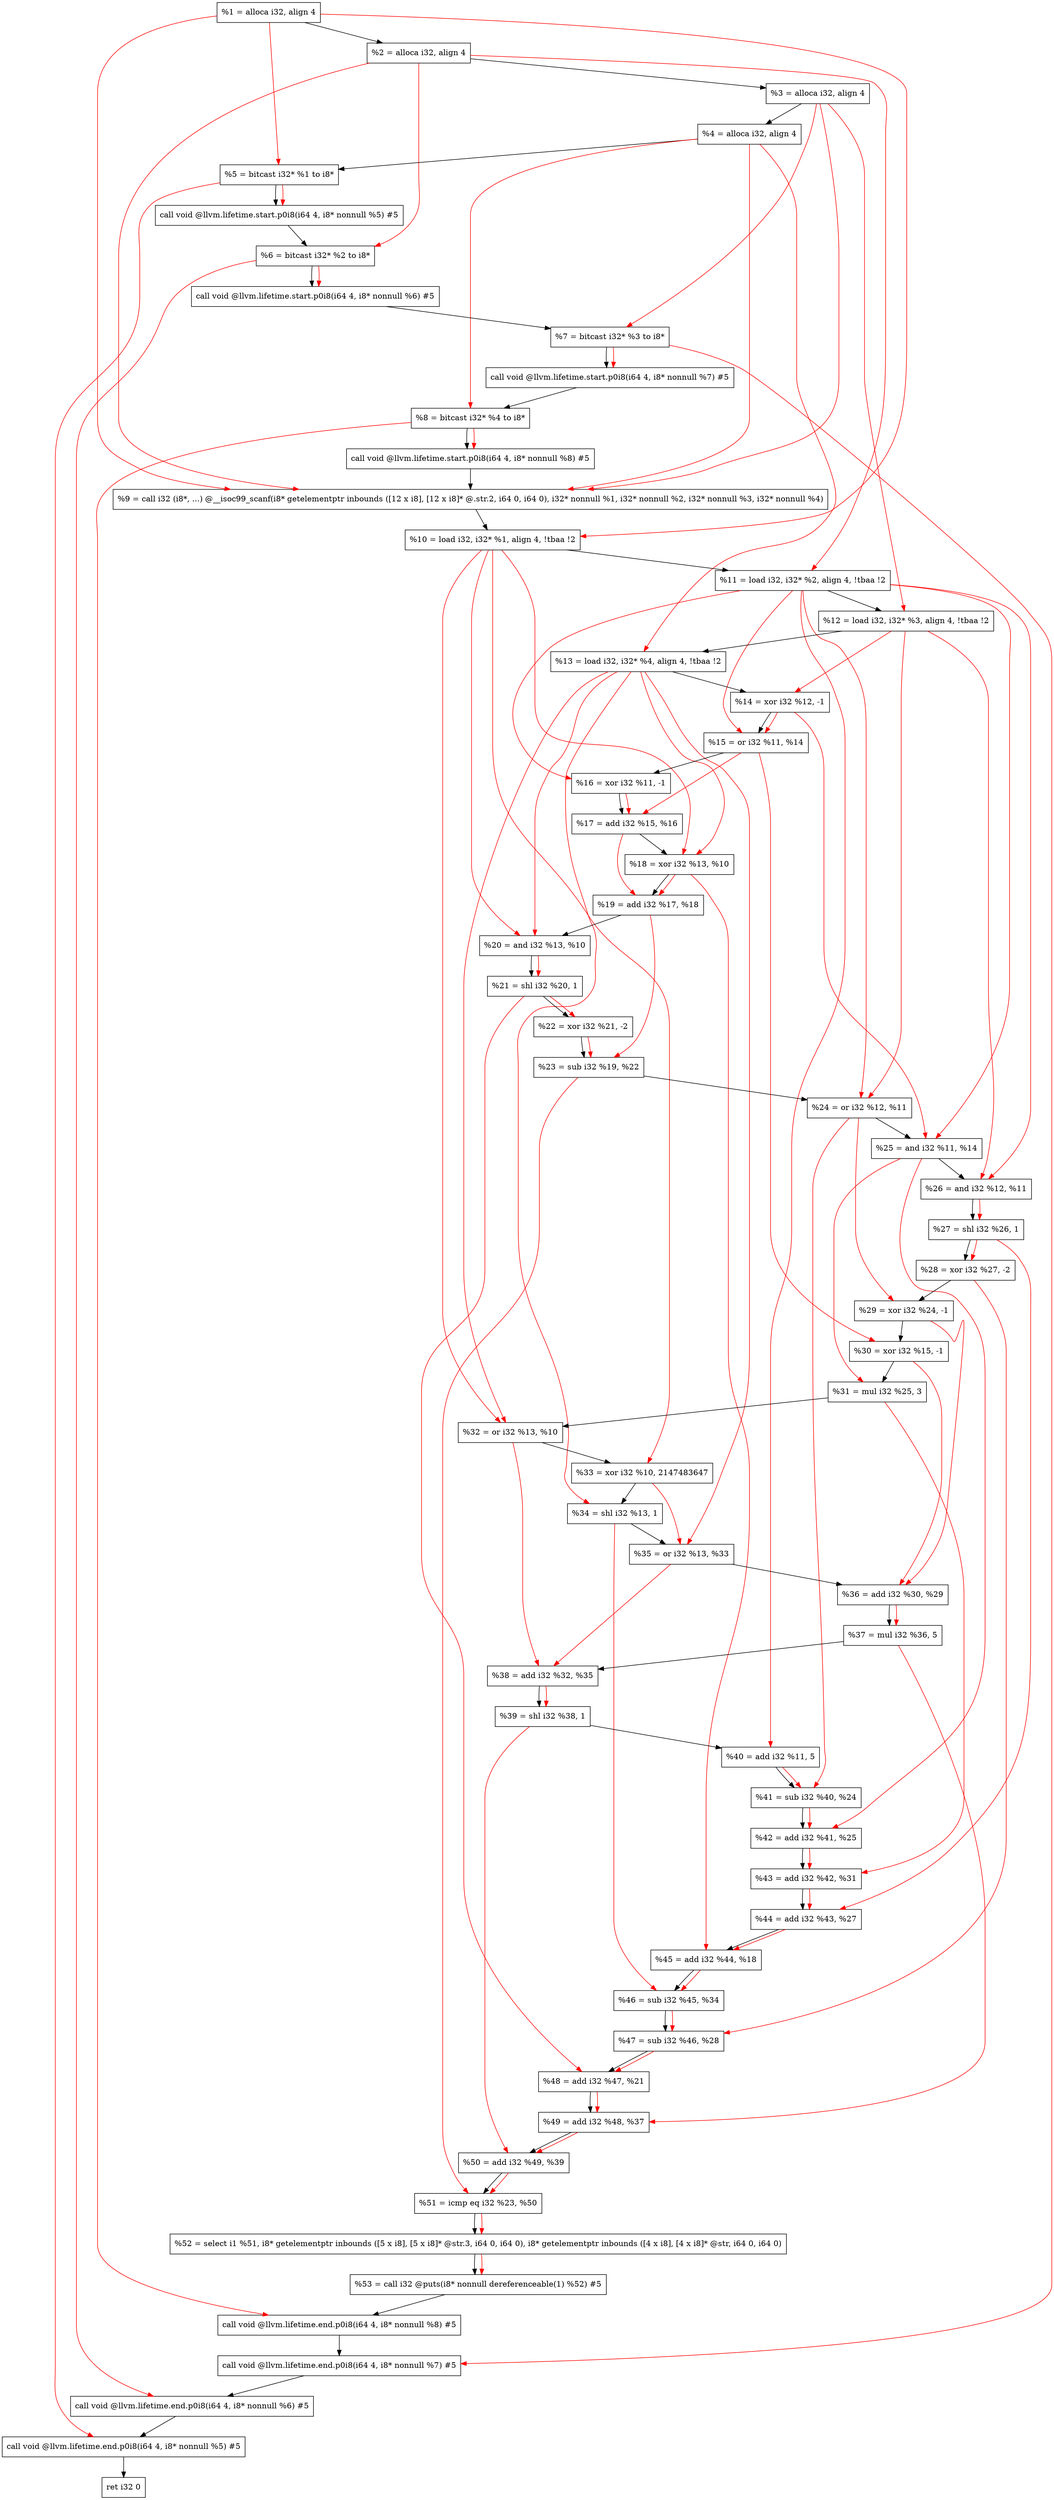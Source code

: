 digraph "DFG for'main' function" {
	Node0x2298ab8[shape=record, label="  %1 = alloca i32, align 4"];
	Node0x2298b38[shape=record, label="  %2 = alloca i32, align 4"];
	Node0x2298bc8[shape=record, label="  %3 = alloca i32, align 4"];
	Node0x2298c28[shape=record, label="  %4 = alloca i32, align 4"];
	Node0x2298cd8[shape=record, label="  %5 = bitcast i32* %1 to i8*"];
	Node0x2299108[shape=record, label="  call void @llvm.lifetime.start.p0i8(i64 4, i8* nonnull %5) #5"];
	Node0x22991e8[shape=record, label="  %6 = bitcast i32* %2 to i8*"];
	Node0x22992e8[shape=record, label="  call void @llvm.lifetime.start.p0i8(i64 4, i8* nonnull %6) #5"];
	Node0x22993a8[shape=record, label="  %7 = bitcast i32* %3 to i8*"];
	Node0x2299458[shape=record, label="  call void @llvm.lifetime.start.p0i8(i64 4, i8* nonnull %7) #5"];
	Node0x2299518[shape=record, label="  %8 = bitcast i32* %4 to i8*"];
	Node0x22995c8[shape=record, label="  call void @llvm.lifetime.start.p0i8(i64 4, i8* nonnull %8) #5"];
	Node0x2293af0[shape=record, label="  %9 = call i32 (i8*, ...) @__isoc99_scanf(i8* getelementptr inbounds ([12 x i8], [12 x i8]* @.str.2, i64 0, i64 0), i32* nonnull %1, i32* nonnull %2, i32* nonnull %3, i32* nonnull %4)"];
	Node0x22997c8[shape=record, label="  %10 = load i32, i32* %1, align 4, !tbaa !2"];
	Node0x229a738[shape=record, label="  %11 = load i32, i32* %2, align 4, !tbaa !2"];
	Node0x229ada8[shape=record, label="  %12 = load i32, i32* %3, align 4, !tbaa !2"];
	Node0x229ae08[shape=record, label="  %13 = load i32, i32* %4, align 4, !tbaa !2"];
	Node0x229ae80[shape=record, label="  %14 = xor i32 %12, -1"];
	Node0x229aef0[shape=record, label="  %15 = or i32 %11, %14"];
	Node0x229af60[shape=record, label="  %16 = xor i32 %11, -1"];
	Node0x229afd0[shape=record, label="  %17 = add i32 %15, %16"];
	Node0x229b040[shape=record, label="  %18 = xor i32 %13, %10"];
	Node0x229b0b0[shape=record, label="  %19 = add i32 %17, %18"];
	Node0x229b120[shape=record, label="  %20 = and i32 %13, %10"];
	Node0x229b190[shape=record, label="  %21 = shl i32 %20, 1"];
	Node0x229b200[shape=record, label="  %22 = xor i32 %21, -2"];
	Node0x229b270[shape=record, label="  %23 = sub i32 %19, %22"];
	Node0x229b2e0[shape=record, label="  %24 = or i32 %12, %11"];
	Node0x229b350[shape=record, label="  %25 = and i32 %11, %14"];
	Node0x229b3c0[shape=record, label="  %26 = and i32 %12, %11"];
	Node0x229b430[shape=record, label="  %27 = shl i32 %26, 1"];
	Node0x229b4a0[shape=record, label="  %28 = xor i32 %27, -2"];
	Node0x229b510[shape=record, label="  %29 = xor i32 %24, -1"];
	Node0x229b580[shape=record, label="  %30 = xor i32 %15, -1"];
	Node0x229b5f0[shape=record, label="  %31 = mul i32 %25, 3"];
	Node0x229b660[shape=record, label="  %32 = or i32 %13, %10"];
	Node0x229b6d0[shape=record, label="  %33 = xor i32 %10, 2147483647"];
	Node0x229b740[shape=record, label="  %34 = shl i32 %13, 1"];
	Node0x229b7b0[shape=record, label="  %35 = or i32 %13, %33"];
	Node0x229b820[shape=record, label="  %36 = add i32 %30, %29"];
	Node0x229b890[shape=record, label="  %37 = mul i32 %36, 5"];
	Node0x229b900[shape=record, label="  %38 = add i32 %32, %35"];
	Node0x229b970[shape=record, label="  %39 = shl i32 %38, 1"];
	Node0x229b9e0[shape=record, label="  %40 = add i32 %11, 5"];
	Node0x229ba50[shape=record, label="  %41 = sub i32 %40, %24"];
	Node0x229bac0[shape=record, label="  %42 = add i32 %41, %25"];
	Node0x229bb30[shape=record, label="  %43 = add i32 %42, %31"];
	Node0x229bba0[shape=record, label="  %44 = add i32 %43, %27"];
	Node0x229bc10[shape=record, label="  %45 = add i32 %44, %18"];
	Node0x229bc80[shape=record, label="  %46 = sub i32 %45, %34"];
	Node0x229bcf0[shape=record, label="  %47 = sub i32 %46, %28"];
	Node0x229bd60[shape=record, label="  %48 = add i32 %47, %21"];
	Node0x229bdd0[shape=record, label="  %49 = add i32 %48, %37"];
	Node0x229be40[shape=record, label="  %50 = add i32 %49, %39"];
	Node0x229beb0[shape=record, label="  %51 = icmp eq i32 %23, %50"];
	Node0x22388b8[shape=record, label="  %52 = select i1 %51, i8* getelementptr inbounds ([5 x i8], [5 x i8]* @str.3, i64 0, i64 0), i8* getelementptr inbounds ([4 x i8], [4 x i8]* @str, i64 0, i64 0)"];
	Node0x229bf40[shape=record, label="  %53 = call i32 @puts(i8* nonnull dereferenceable(1) %52) #5"];
	Node0x229c1e8[shape=record, label="  call void @llvm.lifetime.end.p0i8(i64 4, i8* nonnull %8) #5"];
	Node0x229c348[shape=record, label="  call void @llvm.lifetime.end.p0i8(i64 4, i8* nonnull %7) #5"];
	Node0x229c458[shape=record, label="  call void @llvm.lifetime.end.p0i8(i64 4, i8* nonnull %6) #5"];
	Node0x229c568[shape=record, label="  call void @llvm.lifetime.end.p0i8(i64 4, i8* nonnull %5) #5"];
	Node0x229c628[shape=record, label="  ret i32 0"];
	Node0x2298ab8 -> Node0x2298b38;
	Node0x2298b38 -> Node0x2298bc8;
	Node0x2298bc8 -> Node0x2298c28;
	Node0x2298c28 -> Node0x2298cd8;
	Node0x2298cd8 -> Node0x2299108;
	Node0x2299108 -> Node0x22991e8;
	Node0x22991e8 -> Node0x22992e8;
	Node0x22992e8 -> Node0x22993a8;
	Node0x22993a8 -> Node0x2299458;
	Node0x2299458 -> Node0x2299518;
	Node0x2299518 -> Node0x22995c8;
	Node0x22995c8 -> Node0x2293af0;
	Node0x2293af0 -> Node0x22997c8;
	Node0x22997c8 -> Node0x229a738;
	Node0x229a738 -> Node0x229ada8;
	Node0x229ada8 -> Node0x229ae08;
	Node0x229ae08 -> Node0x229ae80;
	Node0x229ae80 -> Node0x229aef0;
	Node0x229aef0 -> Node0x229af60;
	Node0x229af60 -> Node0x229afd0;
	Node0x229afd0 -> Node0x229b040;
	Node0x229b040 -> Node0x229b0b0;
	Node0x229b0b0 -> Node0x229b120;
	Node0x229b120 -> Node0x229b190;
	Node0x229b190 -> Node0x229b200;
	Node0x229b200 -> Node0x229b270;
	Node0x229b270 -> Node0x229b2e0;
	Node0x229b2e0 -> Node0x229b350;
	Node0x229b350 -> Node0x229b3c0;
	Node0x229b3c0 -> Node0x229b430;
	Node0x229b430 -> Node0x229b4a0;
	Node0x229b4a0 -> Node0x229b510;
	Node0x229b510 -> Node0x229b580;
	Node0x229b580 -> Node0x229b5f0;
	Node0x229b5f0 -> Node0x229b660;
	Node0x229b660 -> Node0x229b6d0;
	Node0x229b6d0 -> Node0x229b740;
	Node0x229b740 -> Node0x229b7b0;
	Node0x229b7b0 -> Node0x229b820;
	Node0x229b820 -> Node0x229b890;
	Node0x229b890 -> Node0x229b900;
	Node0x229b900 -> Node0x229b970;
	Node0x229b970 -> Node0x229b9e0;
	Node0x229b9e0 -> Node0x229ba50;
	Node0x229ba50 -> Node0x229bac0;
	Node0x229bac0 -> Node0x229bb30;
	Node0x229bb30 -> Node0x229bba0;
	Node0x229bba0 -> Node0x229bc10;
	Node0x229bc10 -> Node0x229bc80;
	Node0x229bc80 -> Node0x229bcf0;
	Node0x229bcf0 -> Node0x229bd60;
	Node0x229bd60 -> Node0x229bdd0;
	Node0x229bdd0 -> Node0x229be40;
	Node0x229be40 -> Node0x229beb0;
	Node0x229beb0 -> Node0x22388b8;
	Node0x22388b8 -> Node0x229bf40;
	Node0x229bf40 -> Node0x229c1e8;
	Node0x229c1e8 -> Node0x229c348;
	Node0x229c348 -> Node0x229c458;
	Node0x229c458 -> Node0x229c568;
	Node0x229c568 -> Node0x229c628;
edge [color=red]
	Node0x2298ab8 -> Node0x2298cd8;
	Node0x2298cd8 -> Node0x2299108;
	Node0x2298b38 -> Node0x22991e8;
	Node0x22991e8 -> Node0x22992e8;
	Node0x2298bc8 -> Node0x22993a8;
	Node0x22993a8 -> Node0x2299458;
	Node0x2298c28 -> Node0x2299518;
	Node0x2299518 -> Node0x22995c8;
	Node0x2298ab8 -> Node0x2293af0;
	Node0x2298b38 -> Node0x2293af0;
	Node0x2298bc8 -> Node0x2293af0;
	Node0x2298c28 -> Node0x2293af0;
	Node0x2298ab8 -> Node0x22997c8;
	Node0x2298b38 -> Node0x229a738;
	Node0x2298bc8 -> Node0x229ada8;
	Node0x2298c28 -> Node0x229ae08;
	Node0x229ada8 -> Node0x229ae80;
	Node0x229a738 -> Node0x229aef0;
	Node0x229ae80 -> Node0x229aef0;
	Node0x229a738 -> Node0x229af60;
	Node0x229aef0 -> Node0x229afd0;
	Node0x229af60 -> Node0x229afd0;
	Node0x229ae08 -> Node0x229b040;
	Node0x22997c8 -> Node0x229b040;
	Node0x229afd0 -> Node0x229b0b0;
	Node0x229b040 -> Node0x229b0b0;
	Node0x229ae08 -> Node0x229b120;
	Node0x22997c8 -> Node0x229b120;
	Node0x229b120 -> Node0x229b190;
	Node0x229b190 -> Node0x229b200;
	Node0x229b0b0 -> Node0x229b270;
	Node0x229b200 -> Node0x229b270;
	Node0x229ada8 -> Node0x229b2e0;
	Node0x229a738 -> Node0x229b2e0;
	Node0x229a738 -> Node0x229b350;
	Node0x229ae80 -> Node0x229b350;
	Node0x229ada8 -> Node0x229b3c0;
	Node0x229a738 -> Node0x229b3c0;
	Node0x229b3c0 -> Node0x229b430;
	Node0x229b430 -> Node0x229b4a0;
	Node0x229b2e0 -> Node0x229b510;
	Node0x229aef0 -> Node0x229b580;
	Node0x229b350 -> Node0x229b5f0;
	Node0x229ae08 -> Node0x229b660;
	Node0x22997c8 -> Node0x229b660;
	Node0x22997c8 -> Node0x229b6d0;
	Node0x229ae08 -> Node0x229b740;
	Node0x229ae08 -> Node0x229b7b0;
	Node0x229b6d0 -> Node0x229b7b0;
	Node0x229b580 -> Node0x229b820;
	Node0x229b510 -> Node0x229b820;
	Node0x229b820 -> Node0x229b890;
	Node0x229b660 -> Node0x229b900;
	Node0x229b7b0 -> Node0x229b900;
	Node0x229b900 -> Node0x229b970;
	Node0x229a738 -> Node0x229b9e0;
	Node0x229b9e0 -> Node0x229ba50;
	Node0x229b2e0 -> Node0x229ba50;
	Node0x229ba50 -> Node0x229bac0;
	Node0x229b350 -> Node0x229bac0;
	Node0x229bac0 -> Node0x229bb30;
	Node0x229b5f0 -> Node0x229bb30;
	Node0x229bb30 -> Node0x229bba0;
	Node0x229b430 -> Node0x229bba0;
	Node0x229bba0 -> Node0x229bc10;
	Node0x229b040 -> Node0x229bc10;
	Node0x229bc10 -> Node0x229bc80;
	Node0x229b740 -> Node0x229bc80;
	Node0x229bc80 -> Node0x229bcf0;
	Node0x229b4a0 -> Node0x229bcf0;
	Node0x229bcf0 -> Node0x229bd60;
	Node0x229b190 -> Node0x229bd60;
	Node0x229bd60 -> Node0x229bdd0;
	Node0x229b890 -> Node0x229bdd0;
	Node0x229bdd0 -> Node0x229be40;
	Node0x229b970 -> Node0x229be40;
	Node0x229b270 -> Node0x229beb0;
	Node0x229be40 -> Node0x229beb0;
	Node0x229beb0 -> Node0x22388b8;
	Node0x22388b8 -> Node0x229bf40;
	Node0x2299518 -> Node0x229c1e8;
	Node0x22993a8 -> Node0x229c348;
	Node0x22991e8 -> Node0x229c458;
	Node0x2298cd8 -> Node0x229c568;
}
